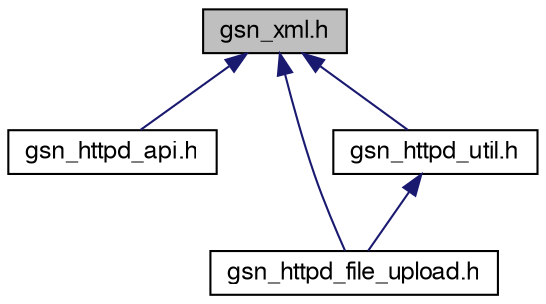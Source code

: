 digraph G
{
  edge [fontname="FreeSans",fontsize="12",labelfontname="FreeSans",labelfontsize="12"];
  node [fontname="FreeSans",fontsize="12",shape=record];
  Node1 [label="gsn_xml.h",height=0.2,width=0.4,color="black", fillcolor="grey75", style="filled" fontcolor="black"];
  Node1 -> Node2 [dir=back,color="midnightblue",fontsize="12",style="solid",fontname="FreeSans"];
  Node2 [label="gsn_httpd_api.h",height=0.2,width=0.4,color="black", fillcolor="white", style="filled",URL="$a00526.html"];
  Node1 -> Node3 [dir=back,color="midnightblue",fontsize="12",style="solid",fontname="FreeSans"];
  Node3 [label="gsn_httpd_file_upload.h",height=0.2,width=0.4,color="black", fillcolor="white", style="filled",URL="$a00529.html",tooltip="GSN HTTP_FILE_UPLOAD implementation of HTTP based file upload. This API supports file upload to any p..."];
  Node1 -> Node4 [dir=back,color="midnightblue",fontsize="12",style="solid",fontname="FreeSans"];
  Node4 [label="gsn_httpd_util.h",height=0.2,width=0.4,color="black", fillcolor="white", style="filled",URL="$a00531.html",tooltip="GSN HTTPD Utility Functions Public header This file contains definitions for some HTTPD Utility funct..."];
  Node4 -> Node3 [dir=back,color="midnightblue",fontsize="12",style="solid",fontname="FreeSans"];
}
